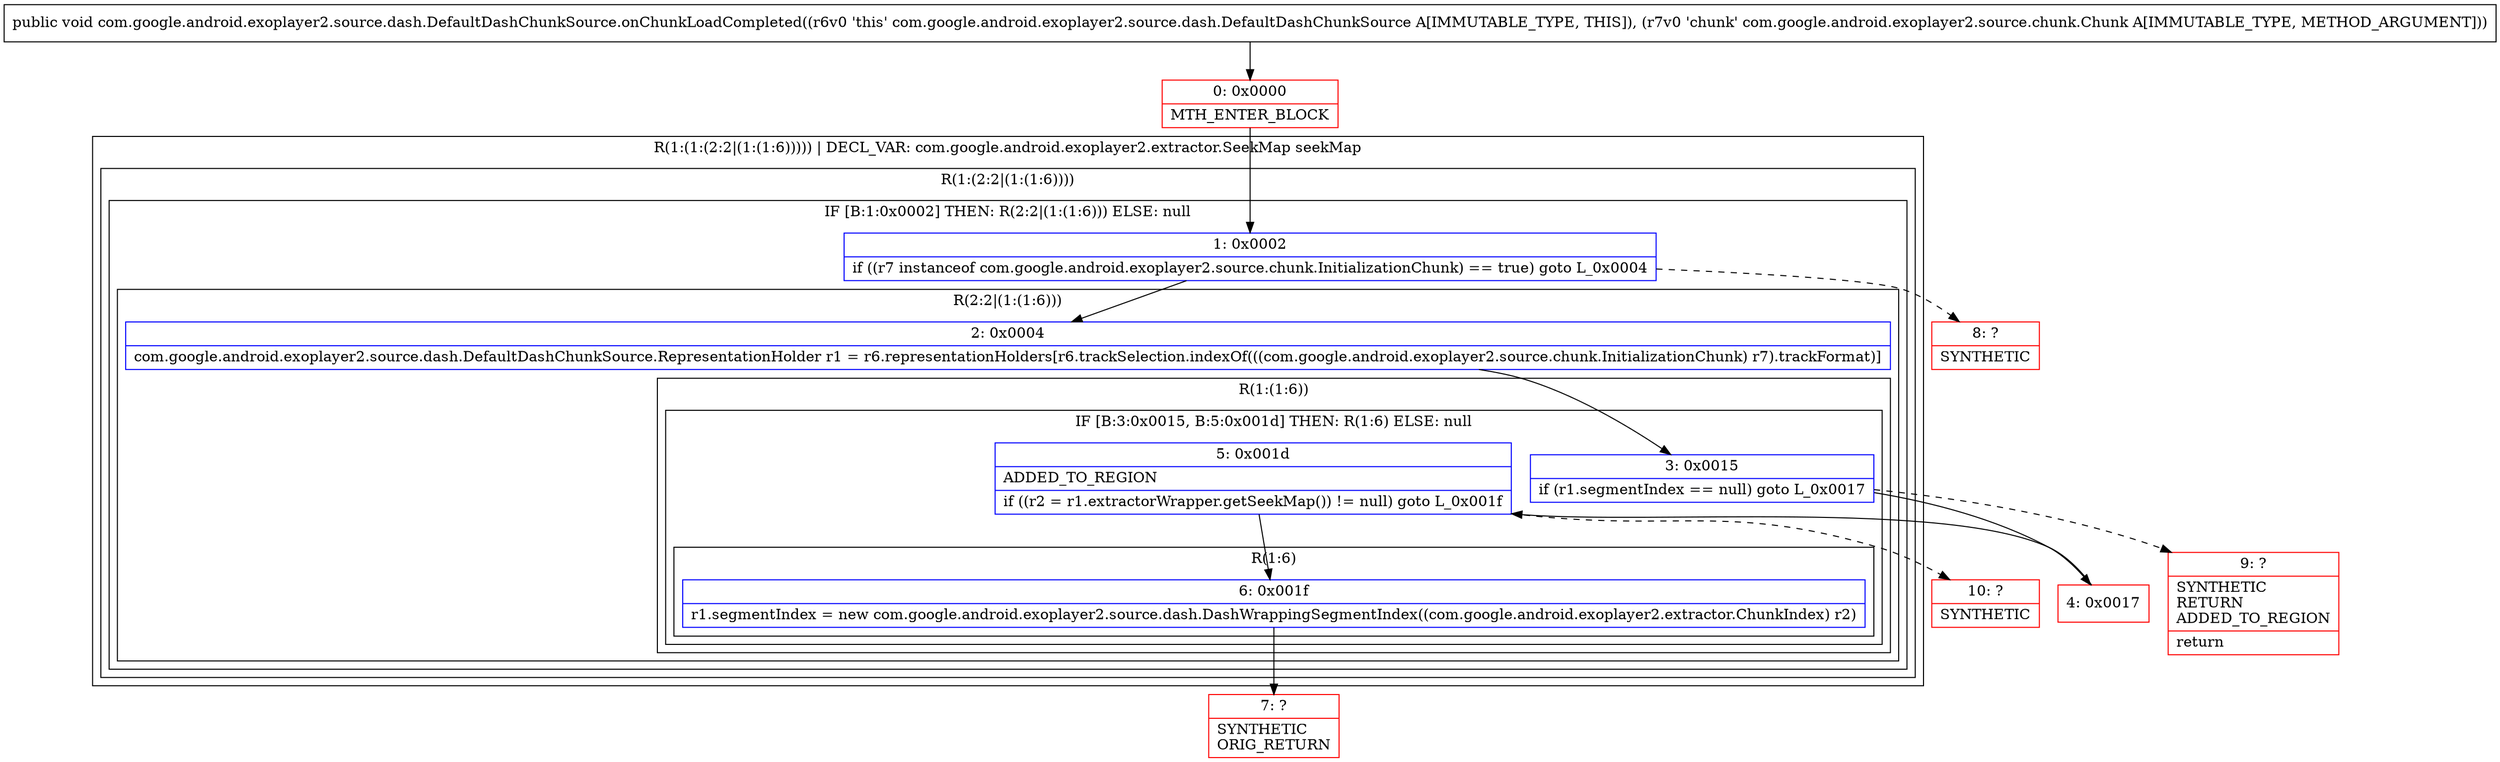 digraph "CFG forcom.google.android.exoplayer2.source.dash.DefaultDashChunkSource.onChunkLoadCompleted(Lcom\/google\/android\/exoplayer2\/source\/chunk\/Chunk;)V" {
subgraph cluster_Region_687114019 {
label = "R(1:(1:(2:2|(1:(1:6))))) | DECL_VAR: com.google.android.exoplayer2.extractor.SeekMap seekMap\l";
node [shape=record,color=blue];
subgraph cluster_Region_1816550933 {
label = "R(1:(2:2|(1:(1:6))))";
node [shape=record,color=blue];
subgraph cluster_IfRegion_1218389324 {
label = "IF [B:1:0x0002] THEN: R(2:2|(1:(1:6))) ELSE: null";
node [shape=record,color=blue];
Node_1 [shape=record,label="{1\:\ 0x0002|if ((r7 instanceof com.google.android.exoplayer2.source.chunk.InitializationChunk) == true) goto L_0x0004\l}"];
subgraph cluster_Region_1950849360 {
label = "R(2:2|(1:(1:6)))";
node [shape=record,color=blue];
Node_2 [shape=record,label="{2\:\ 0x0004|com.google.android.exoplayer2.source.dash.DefaultDashChunkSource.RepresentationHolder r1 = r6.representationHolders[r6.trackSelection.indexOf(((com.google.android.exoplayer2.source.chunk.InitializationChunk) r7).trackFormat)]\l}"];
subgraph cluster_Region_286975281 {
label = "R(1:(1:6))";
node [shape=record,color=blue];
subgraph cluster_IfRegion_1115027700 {
label = "IF [B:3:0x0015, B:5:0x001d] THEN: R(1:6) ELSE: null";
node [shape=record,color=blue];
Node_3 [shape=record,label="{3\:\ 0x0015|if (r1.segmentIndex == null) goto L_0x0017\l}"];
Node_5 [shape=record,label="{5\:\ 0x001d|ADDED_TO_REGION\l|if ((r2 = r1.extractorWrapper.getSeekMap()) != null) goto L_0x001f\l}"];
subgraph cluster_Region_679728350 {
label = "R(1:6)";
node [shape=record,color=blue];
Node_6 [shape=record,label="{6\:\ 0x001f|r1.segmentIndex = new com.google.android.exoplayer2.source.dash.DashWrappingSegmentIndex((com.google.android.exoplayer2.extractor.ChunkIndex) r2)\l}"];
}
}
}
}
}
}
}
Node_0 [shape=record,color=red,label="{0\:\ 0x0000|MTH_ENTER_BLOCK\l}"];
Node_4 [shape=record,color=red,label="{4\:\ 0x0017}"];
Node_7 [shape=record,color=red,label="{7\:\ ?|SYNTHETIC\lORIG_RETURN\l}"];
Node_8 [shape=record,color=red,label="{8\:\ ?|SYNTHETIC\l}"];
Node_9 [shape=record,color=red,label="{9\:\ ?|SYNTHETIC\lRETURN\lADDED_TO_REGION\l|return\l}"];
Node_10 [shape=record,color=red,label="{10\:\ ?|SYNTHETIC\l}"];
MethodNode[shape=record,label="{public void com.google.android.exoplayer2.source.dash.DefaultDashChunkSource.onChunkLoadCompleted((r6v0 'this' com.google.android.exoplayer2.source.dash.DefaultDashChunkSource A[IMMUTABLE_TYPE, THIS]), (r7v0 'chunk' com.google.android.exoplayer2.source.chunk.Chunk A[IMMUTABLE_TYPE, METHOD_ARGUMENT])) }"];
MethodNode -> Node_0;
Node_1 -> Node_2;
Node_1 -> Node_8[style=dashed];
Node_2 -> Node_3;
Node_3 -> Node_4;
Node_3 -> Node_9[style=dashed];
Node_5 -> Node_6;
Node_5 -> Node_10[style=dashed];
Node_6 -> Node_7;
Node_0 -> Node_1;
Node_4 -> Node_5;
}

